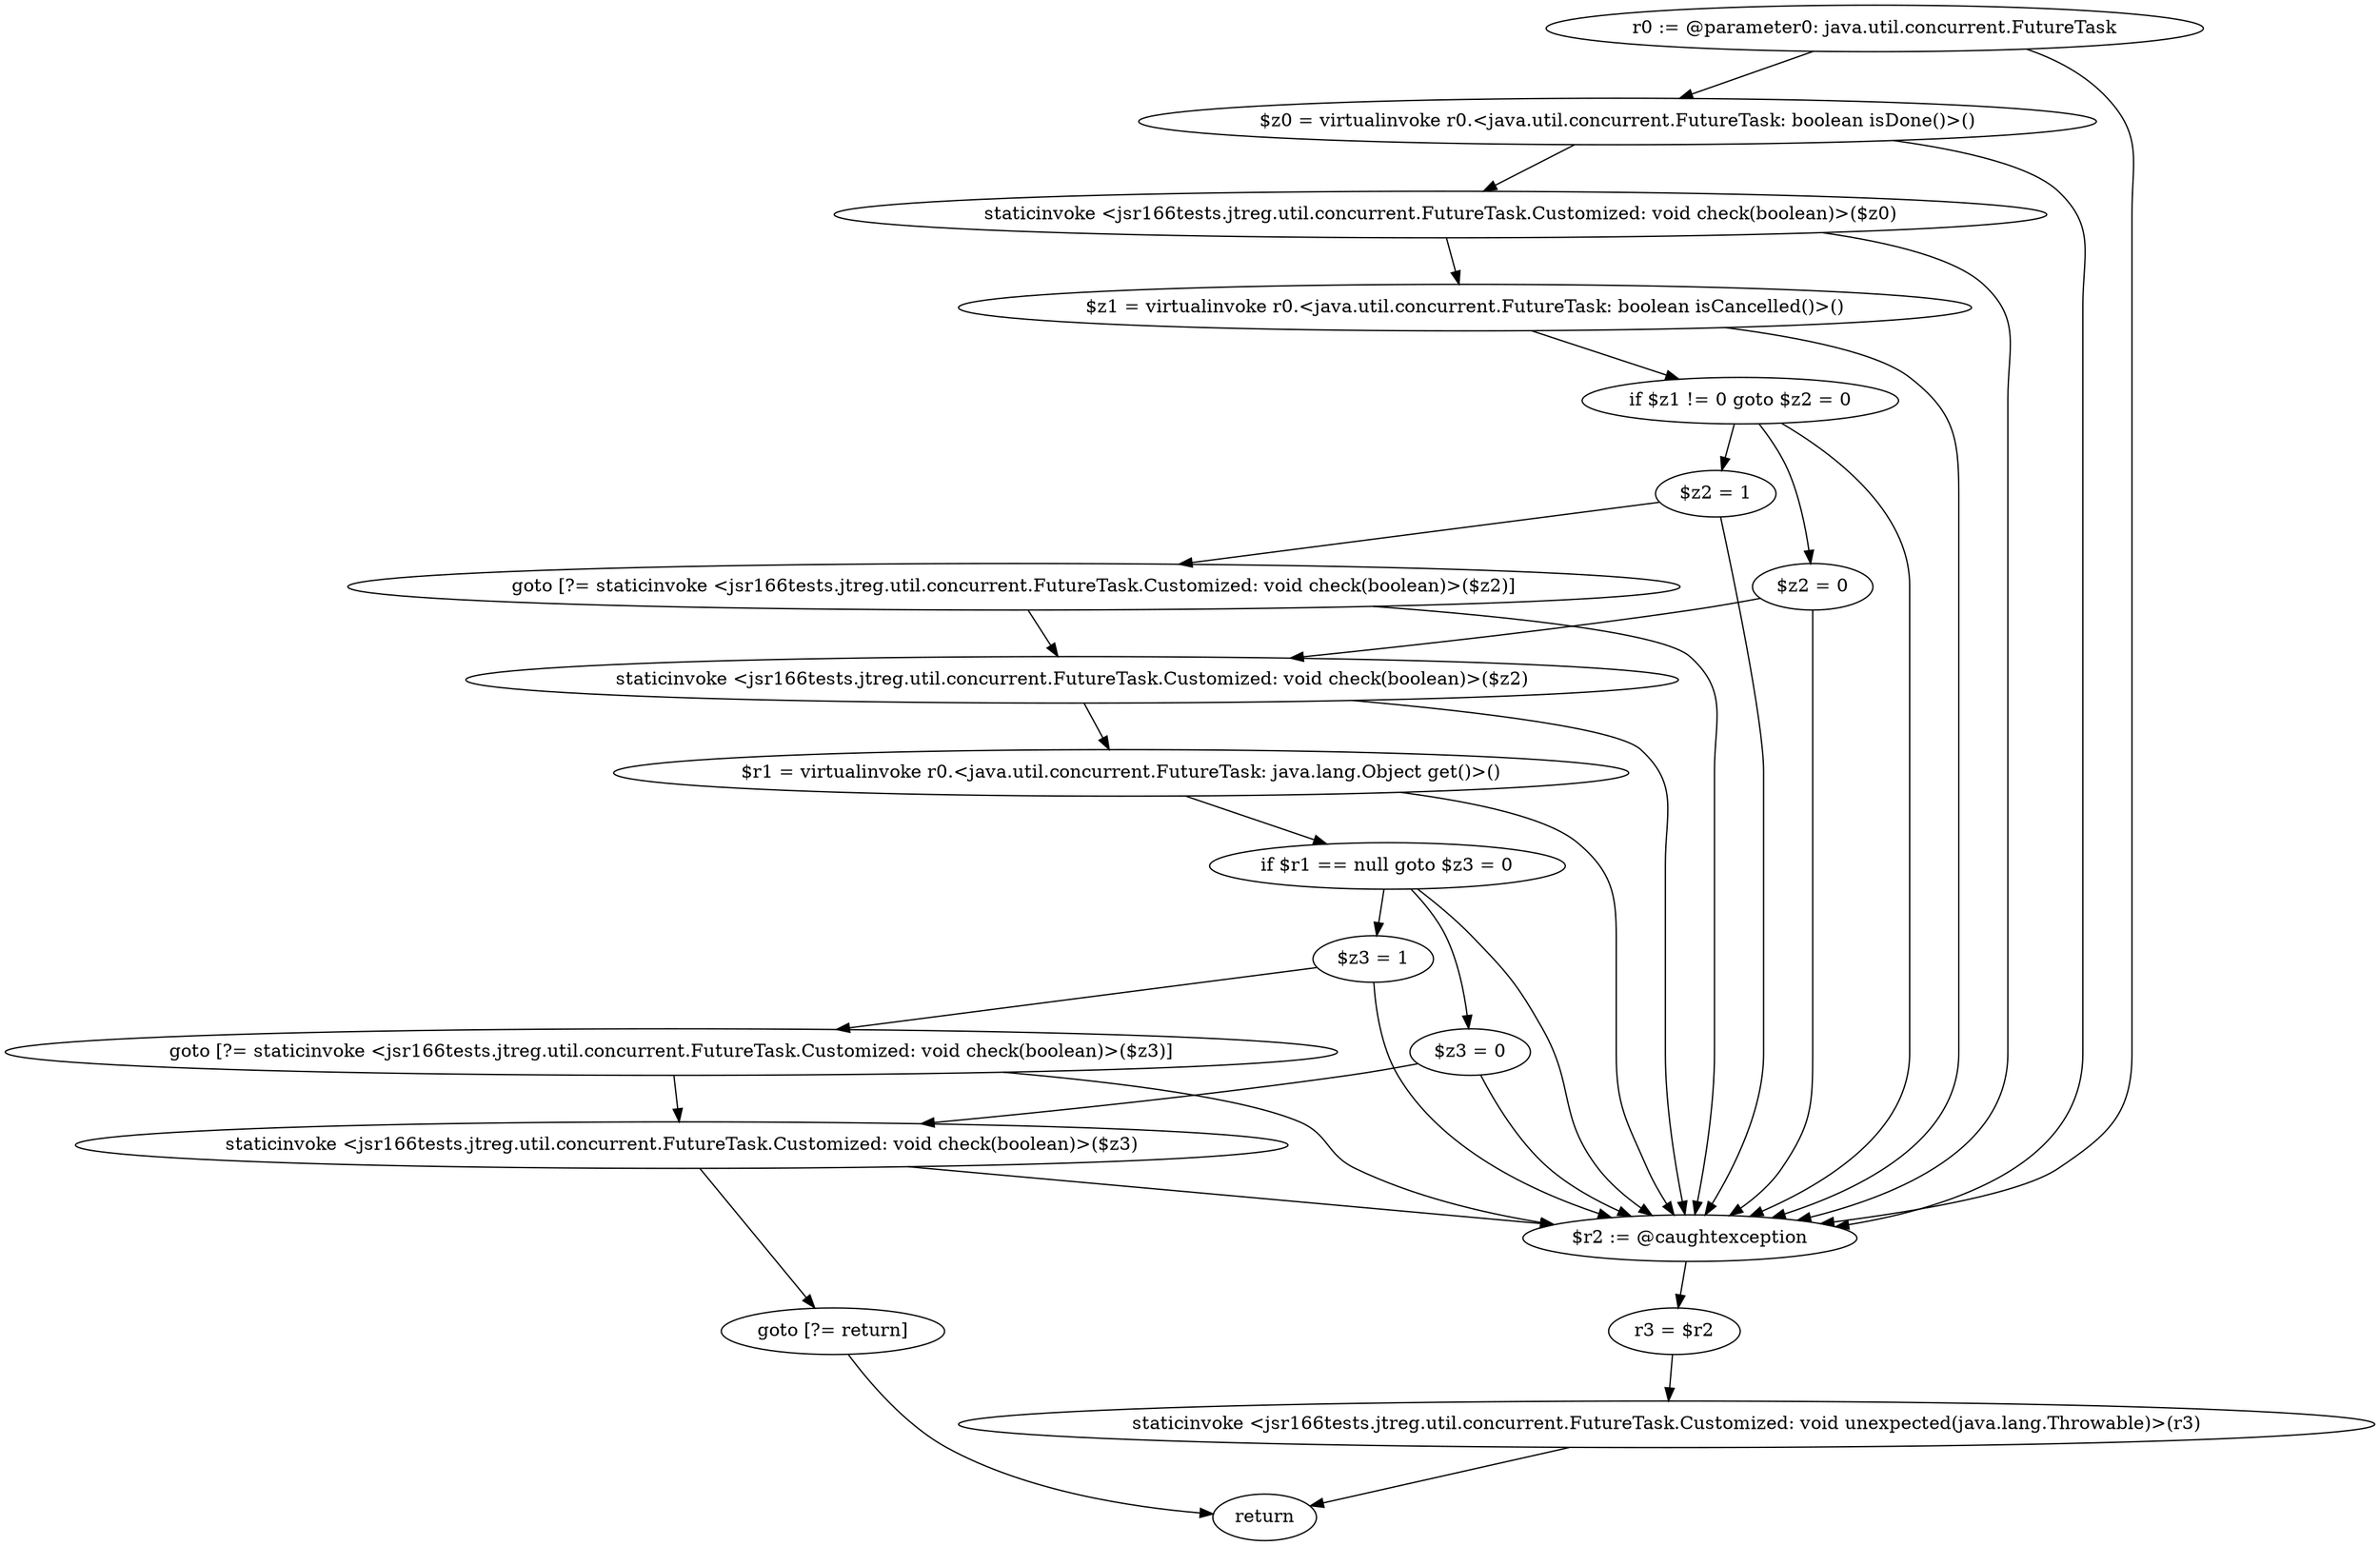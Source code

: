 digraph "unitGraph" {
    "r0 := @parameter0: java.util.concurrent.FutureTask"
    "$z0 = virtualinvoke r0.<java.util.concurrent.FutureTask: boolean isDone()>()"
    "staticinvoke <jsr166tests.jtreg.util.concurrent.FutureTask.Customized: void check(boolean)>($z0)"
    "$z1 = virtualinvoke r0.<java.util.concurrent.FutureTask: boolean isCancelled()>()"
    "if $z1 != 0 goto $z2 = 0"
    "$z2 = 1"
    "goto [?= staticinvoke <jsr166tests.jtreg.util.concurrent.FutureTask.Customized: void check(boolean)>($z2)]"
    "$z2 = 0"
    "staticinvoke <jsr166tests.jtreg.util.concurrent.FutureTask.Customized: void check(boolean)>($z2)"
    "$r1 = virtualinvoke r0.<java.util.concurrent.FutureTask: java.lang.Object get()>()"
    "if $r1 == null goto $z3 = 0"
    "$z3 = 1"
    "goto [?= staticinvoke <jsr166tests.jtreg.util.concurrent.FutureTask.Customized: void check(boolean)>($z3)]"
    "$z3 = 0"
    "staticinvoke <jsr166tests.jtreg.util.concurrent.FutureTask.Customized: void check(boolean)>($z3)"
    "goto [?= return]"
    "$r2 := @caughtexception"
    "r3 = $r2"
    "staticinvoke <jsr166tests.jtreg.util.concurrent.FutureTask.Customized: void unexpected(java.lang.Throwable)>(r3)"
    "return"
    "r0 := @parameter0: java.util.concurrent.FutureTask"->"$z0 = virtualinvoke r0.<java.util.concurrent.FutureTask: boolean isDone()>()";
    "r0 := @parameter0: java.util.concurrent.FutureTask"->"$r2 := @caughtexception";
    "$z0 = virtualinvoke r0.<java.util.concurrent.FutureTask: boolean isDone()>()"->"staticinvoke <jsr166tests.jtreg.util.concurrent.FutureTask.Customized: void check(boolean)>($z0)";
    "$z0 = virtualinvoke r0.<java.util.concurrent.FutureTask: boolean isDone()>()"->"$r2 := @caughtexception";
    "staticinvoke <jsr166tests.jtreg.util.concurrent.FutureTask.Customized: void check(boolean)>($z0)"->"$z1 = virtualinvoke r0.<java.util.concurrent.FutureTask: boolean isCancelled()>()";
    "staticinvoke <jsr166tests.jtreg.util.concurrent.FutureTask.Customized: void check(boolean)>($z0)"->"$r2 := @caughtexception";
    "$z1 = virtualinvoke r0.<java.util.concurrent.FutureTask: boolean isCancelled()>()"->"if $z1 != 0 goto $z2 = 0";
    "$z1 = virtualinvoke r0.<java.util.concurrent.FutureTask: boolean isCancelled()>()"->"$r2 := @caughtexception";
    "if $z1 != 0 goto $z2 = 0"->"$z2 = 1";
    "if $z1 != 0 goto $z2 = 0"->"$z2 = 0";
    "if $z1 != 0 goto $z2 = 0"->"$r2 := @caughtexception";
    "$z2 = 1"->"goto [?= staticinvoke <jsr166tests.jtreg.util.concurrent.FutureTask.Customized: void check(boolean)>($z2)]";
    "$z2 = 1"->"$r2 := @caughtexception";
    "goto [?= staticinvoke <jsr166tests.jtreg.util.concurrent.FutureTask.Customized: void check(boolean)>($z2)]"->"staticinvoke <jsr166tests.jtreg.util.concurrent.FutureTask.Customized: void check(boolean)>($z2)";
    "goto [?= staticinvoke <jsr166tests.jtreg.util.concurrent.FutureTask.Customized: void check(boolean)>($z2)]"->"$r2 := @caughtexception";
    "$z2 = 0"->"staticinvoke <jsr166tests.jtreg.util.concurrent.FutureTask.Customized: void check(boolean)>($z2)";
    "$z2 = 0"->"$r2 := @caughtexception";
    "staticinvoke <jsr166tests.jtreg.util.concurrent.FutureTask.Customized: void check(boolean)>($z2)"->"$r1 = virtualinvoke r0.<java.util.concurrent.FutureTask: java.lang.Object get()>()";
    "staticinvoke <jsr166tests.jtreg.util.concurrent.FutureTask.Customized: void check(boolean)>($z2)"->"$r2 := @caughtexception";
    "$r1 = virtualinvoke r0.<java.util.concurrent.FutureTask: java.lang.Object get()>()"->"if $r1 == null goto $z3 = 0";
    "$r1 = virtualinvoke r0.<java.util.concurrent.FutureTask: java.lang.Object get()>()"->"$r2 := @caughtexception";
    "if $r1 == null goto $z3 = 0"->"$z3 = 1";
    "if $r1 == null goto $z3 = 0"->"$z3 = 0";
    "if $r1 == null goto $z3 = 0"->"$r2 := @caughtexception";
    "$z3 = 1"->"goto [?= staticinvoke <jsr166tests.jtreg.util.concurrent.FutureTask.Customized: void check(boolean)>($z3)]";
    "$z3 = 1"->"$r2 := @caughtexception";
    "goto [?= staticinvoke <jsr166tests.jtreg.util.concurrent.FutureTask.Customized: void check(boolean)>($z3)]"->"staticinvoke <jsr166tests.jtreg.util.concurrent.FutureTask.Customized: void check(boolean)>($z3)";
    "goto [?= staticinvoke <jsr166tests.jtreg.util.concurrent.FutureTask.Customized: void check(boolean)>($z3)]"->"$r2 := @caughtexception";
    "$z3 = 0"->"staticinvoke <jsr166tests.jtreg.util.concurrent.FutureTask.Customized: void check(boolean)>($z3)";
    "$z3 = 0"->"$r2 := @caughtexception";
    "staticinvoke <jsr166tests.jtreg.util.concurrent.FutureTask.Customized: void check(boolean)>($z3)"->"goto [?= return]";
    "staticinvoke <jsr166tests.jtreg.util.concurrent.FutureTask.Customized: void check(boolean)>($z3)"->"$r2 := @caughtexception";
    "goto [?= return]"->"return";
    "$r2 := @caughtexception"->"r3 = $r2";
    "r3 = $r2"->"staticinvoke <jsr166tests.jtreg.util.concurrent.FutureTask.Customized: void unexpected(java.lang.Throwable)>(r3)";
    "staticinvoke <jsr166tests.jtreg.util.concurrent.FutureTask.Customized: void unexpected(java.lang.Throwable)>(r3)"->"return";
}
